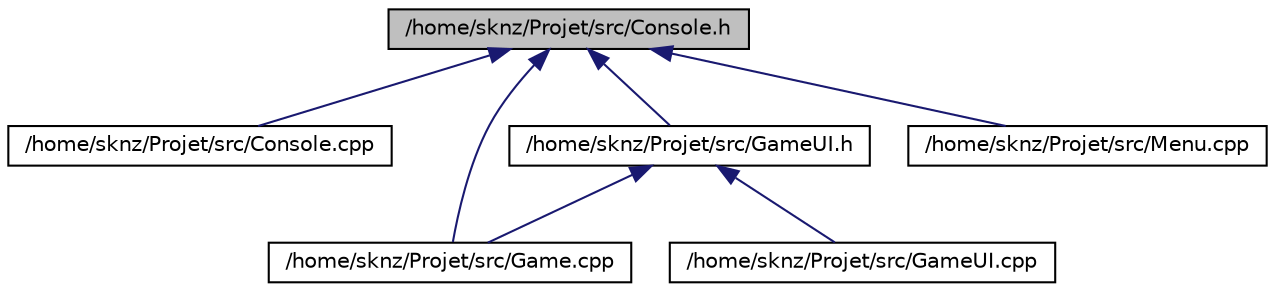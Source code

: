 digraph G
{
  edge [fontname="Helvetica",fontsize="10",labelfontname="Helvetica",labelfontsize="10"];
  node [fontname="Helvetica",fontsize="10",shape=record];
  Node1 [label="/home/sknz/Projet/src/Console.h",height=0.2,width=0.4,color="black", fillcolor="grey75", style="filled" fontcolor="black"];
  Node1 -> Node2 [dir="back",color="midnightblue",fontsize="10",style="solid",fontname="Helvetica"];
  Node2 [label="/home/sknz/Projet/src/Console.cpp",height=0.2,width=0.4,color="black", fillcolor="white", style="filled",URL="$_console_8cpp.html"];
  Node1 -> Node3 [dir="back",color="midnightblue",fontsize="10",style="solid",fontname="Helvetica"];
  Node3 [label="/home/sknz/Projet/src/GameUI.h",height=0.2,width=0.4,color="black", fillcolor="white", style="filled",URL="$_game_u_i_8h.html"];
  Node3 -> Node4 [dir="back",color="midnightblue",fontsize="10",style="solid",fontname="Helvetica"];
  Node4 [label="/home/sknz/Projet/src/Game.cpp",height=0.2,width=0.4,color="black", fillcolor="white", style="filled",URL="$_game_8cpp.html"];
  Node3 -> Node5 [dir="back",color="midnightblue",fontsize="10",style="solid",fontname="Helvetica"];
  Node5 [label="/home/sknz/Projet/src/GameUI.cpp",height=0.2,width=0.4,color="black", fillcolor="white", style="filled",URL="$_game_u_i_8cpp.html"];
  Node1 -> Node4 [dir="back",color="midnightblue",fontsize="10",style="solid",fontname="Helvetica"];
  Node1 -> Node6 [dir="back",color="midnightblue",fontsize="10",style="solid",fontname="Helvetica"];
  Node6 [label="/home/sknz/Projet/src/Menu.cpp",height=0.2,width=0.4,color="black", fillcolor="white", style="filled",URL="$_menu_8cpp.html"];
}
